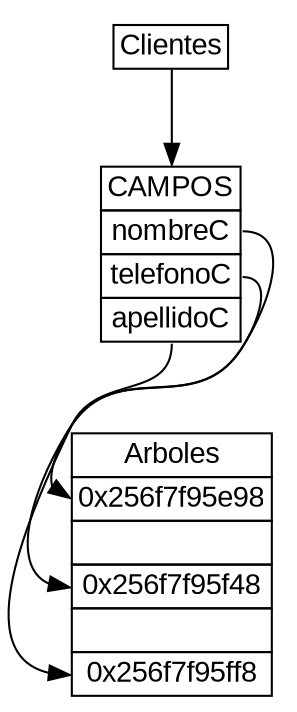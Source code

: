 digraph tablaHash {
node [shape=plaintext, fontname=Arial];
    grupoClientes[label=<
    <TABLE BORDER="0" CELLBORDER="1" CELLSPACING="0">
        <TR><TD PORT="grupo">Clientes</TD></TR>
    </TABLE>>];
    campoClientes[label=<
    <TABLE BORDER="0" CELLBORDER="1" CELLSPACING="0">
        <TR><TD PORT="campos">CAMPOS</TD></TR>
        <TR><TD PORT="nombreC">nombreC</TD></TR>
        <TR><TD PORT="telefonoC">telefonoC</TD></TR>
        <TR><TD PORT="apellidoC">apellidoC</TD></TR>
    </TABLE>>];
    arbolClientes [label=<
    <TABLE BORDER="0" CELLBORDER="1" CELLSPACING="0">
        <TR><TD PORT="arbol">Arboles</TD></TR>
        <TR><TD PORT="arbol0">0x256f7f95e98</TD></TR>
        <TR><TD PORT="null1">     </TD></TR>
        <TR><TD PORT="arbol2">0x256f7f95f48</TD></TR>
        <TR><TD PORT="null3">     </TD></TR>
        <TR><TD PORT="arbol4">0x256f7f95ff8</TD></TR>
    </TABLE>>];
campoClientes:nombreC ->arbolClientes:arbol0;
campoClientes:telefonoC ->arbolClientes:arbol2;
campoClientes:apellidoC ->arbolClientes:arbol4;
grupoClientes:grupo -> campoClientes: campos;
}
